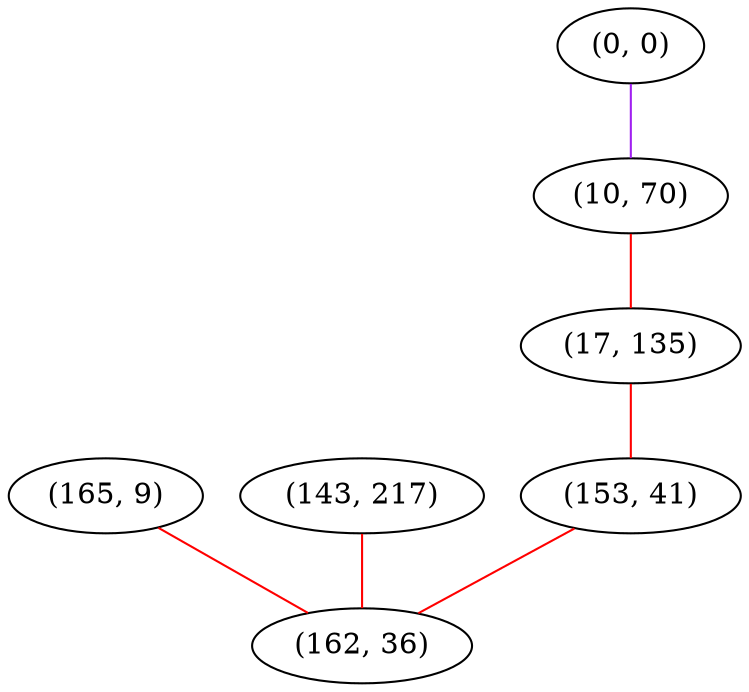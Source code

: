 graph "" {
"(165, 9)";
"(0, 0)";
"(143, 217)";
"(10, 70)";
"(17, 135)";
"(153, 41)";
"(162, 36)";
"(165, 9)" -- "(162, 36)"  [color=red, key=0, weight=1];
"(0, 0)" -- "(10, 70)"  [color=purple, key=0, weight=4];
"(143, 217)" -- "(162, 36)"  [color=red, key=0, weight=1];
"(10, 70)" -- "(17, 135)"  [color=red, key=0, weight=1];
"(17, 135)" -- "(153, 41)"  [color=red, key=0, weight=1];
"(153, 41)" -- "(162, 36)"  [color=red, key=0, weight=1];
}

